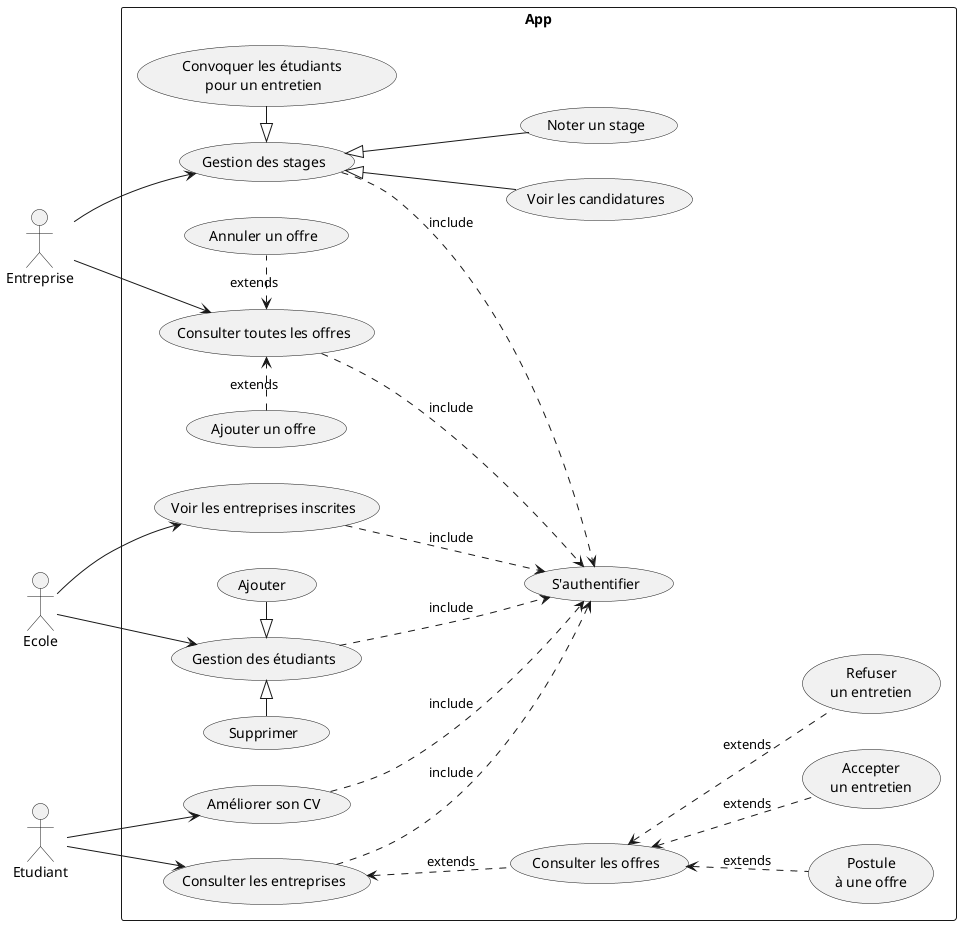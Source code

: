 @startuml ProjetJEE
left to right direction
actor "Entreprise" as fc
actor "Ecole" as EC
actor "Etudiant" as ET
rectangle App {
  usecase "Gestion des stages" as UC1
  usecase "Ajouter un offre" as UC2
  usecase "Annuler un offre" as UC3
  usecase "Consulter toutes les offres" as UC4
  usecase (Convoquer les étudiants \npour un entretien) as UC5
  usecase "S'authentifier" as UC6
  usecase "Voir les entreprises inscrites" as UC7
  usecase "Gestion des étudiants" as UC8
  usecase "Ajouter " as UC9
  usecase "Supprimer" as UC10
  usecase "Améliorer son CV" as UC11
  usecase "Consulter les entreprises" as UC15
  usecase "Postule\nà une offre" as UC16
  usecase "Accepter\nun entretien" as UC18
  usecase "Refuser\nun entretien" as UC19
  usecase "Consulter les offres" as UC22
  usecase "Noter un stage" as UC23
  usecase "Voir les candidatures" as UC24
}
' Pour l'entreprise
fc --> UC1
fc --> UC4
UC4 <.left. UC2 :extends
UC4 <.UC3 :extends
UC1 <|- UC5
UC1 <|-down- UC23
UC1 <|-down- UC24

' Pour l'école
EC --> UC7
EC --> UC8
UC8 <|-right- UC9
UC8 <|-left- UC10

' Pour les authentifications con
UC1 .down.> UC6:include
UC4 .down.> UC6:include
UC8 .down.> UC6:include
UC7 .down.> UC6:include
UC11 .down.> UC6:include
UC15 .down.> UC6:include

' Pour l'étudiant
ET --> UC11
ET --> UC15
UC15 <.down. UC22 :extends
UC22 <.. UC16 : extends
UC22 <.down. UC18 : extends
UC22 <.down. UC19 : extends
@enduml
